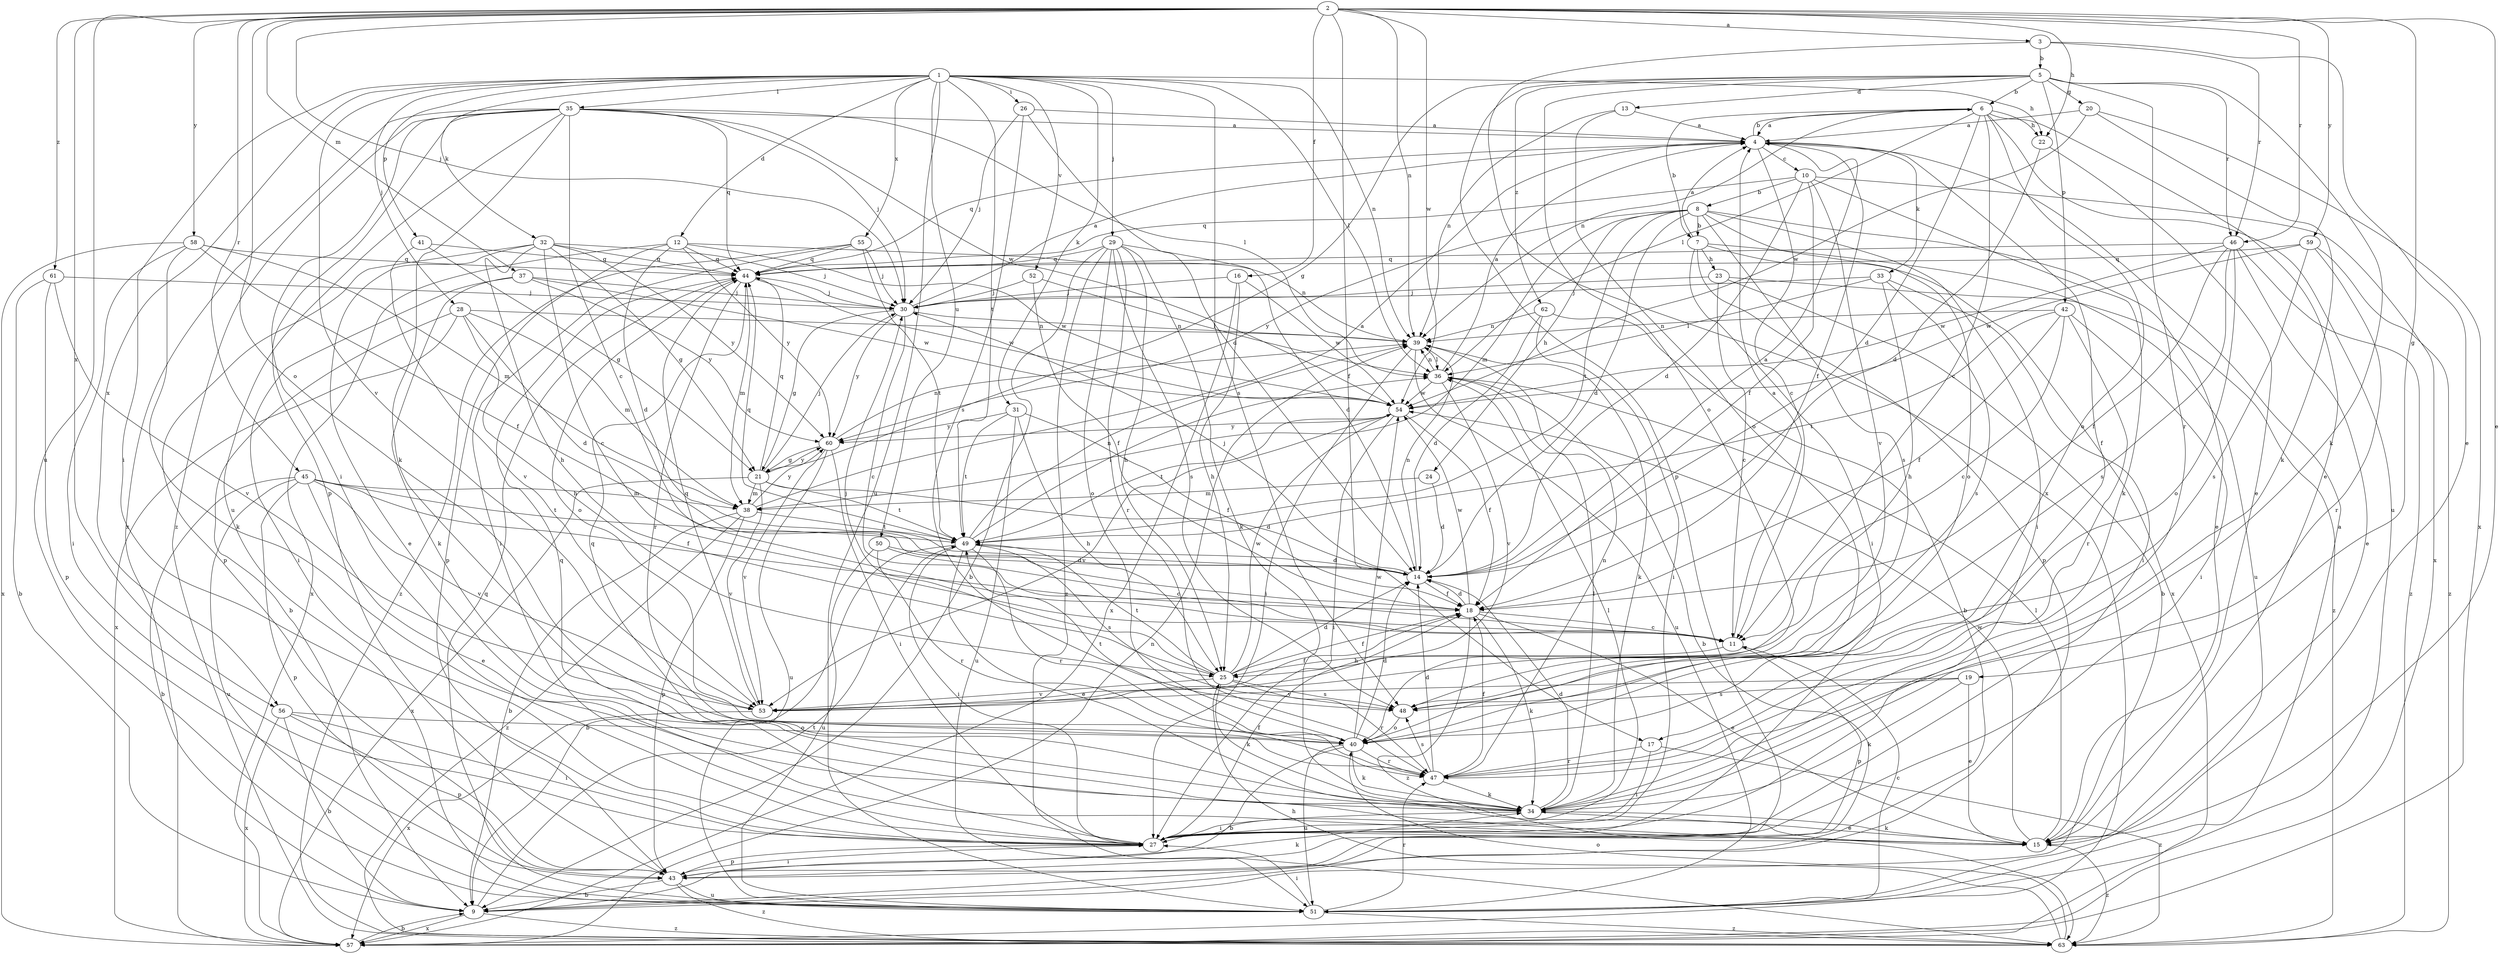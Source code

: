 strict digraph  {
	2 -> 3 [label=a];
	6 -> 4 [label=a];
	7 -> 4 [label=a];
	11 -> 4 [label=a];
	13 -> 4 [label=a];
	14 -> 4 [label=a];
	20 -> 4 [label=a];
	26 -> 4 [label=a];
	30 -> 4 [label=a];
	35 -> 4 [label=a];
	36 -> 4 [label=a];
	38 -> 4 [label=a];
	51 -> 4 [label=a];
	3 -> 5 [label=b];
	4 -> 6 [label=b];
	5 -> 6 [label=b];
	6 -> 7 [label=b];
	8 -> 7 [label=b];
	10 -> 8 [label=b];
	23 -> 9 [label=b];
	28 -> 9 [label=b];
	29 -> 9 [label=b];
	36 -> 9 [label=b];
	38 -> 9 [label=b];
	40 -> 9 [label=b];
	43 -> 9 [label=b];
	45 -> 9 [label=b];
	49 -> 9 [label=b];
	56 -> 9 [label=b];
	57 -> 9 [label=b];
	61 -> 9 [label=b];
	62 -> 9 [label=b];
	4 -> 10 [label=c];
	4 -> 11 [label=c];
	6 -> 11 [label=c];
	18 -> 11 [label=c];
	23 -> 11 [label=c];
	30 -> 11 [label=c];
	32 -> 11 [label=c];
	35 -> 11 [label=c];
	42 -> 11 [label=c];
	50 -> 11 [label=c];
	51 -> 11 [label=c];
	1 -> 12 [label=d];
	5 -> 13 [label=d];
	6 -> 14 [label=d];
	8 -> 14 [label=d];
	10 -> 14 [label=d];
	12 -> 14 [label=d];
	18 -> 14 [label=d];
	21 -> 14 [label=d];
	22 -> 14 [label=d];
	24 -> 14 [label=d];
	25 -> 14 [label=d];
	26 -> 14 [label=d];
	28 -> 14 [label=d];
	29 -> 14 [label=d];
	34 -> 14 [label=d];
	40 -> 14 [label=d];
	47 -> 14 [label=d];
	49 -> 14 [label=d];
	50 -> 14 [label=d];
	62 -> 14 [label=d];
	2 -> 15 [label=e];
	3 -> 15 [label=e];
	6 -> 15 [label=e];
	8 -> 15 [label=e];
	18 -> 15 [label=e];
	19 -> 15 [label=e];
	22 -> 15 [label=e];
	32 -> 15 [label=e];
	34 -> 15 [label=e];
	45 -> 15 [label=e];
	46 -> 15 [label=e];
	49 -> 15 [label=e];
	2 -> 16 [label=f];
	2 -> 17 [label=f];
	4 -> 17 [label=f];
	4 -> 18 [label=f];
	10 -> 18 [label=f];
	14 -> 18 [label=f];
	25 -> 18 [label=f];
	27 -> 18 [label=f];
	31 -> 18 [label=f];
	42 -> 18 [label=f];
	45 -> 18 [label=f];
	46 -> 18 [label=f];
	47 -> 18 [label=f];
	52 -> 18 [label=f];
	53 -> 18 [label=f];
	54 -> 18 [label=f];
	58 -> 18 [label=f];
	2 -> 19 [label=g];
	5 -> 20 [label=g];
	5 -> 21 [label=g];
	30 -> 21 [label=g];
	32 -> 21 [label=g];
	41 -> 21 [label=g];
	60 -> 21 [label=g];
	1 -> 22 [label=h];
	2 -> 22 [label=h];
	6 -> 22 [label=h];
	7 -> 23 [label=h];
	8 -> 24 [label=h];
	11 -> 25 [label=h];
	16 -> 25 [label=h];
	28 -> 25 [label=h];
	29 -> 25 [label=h];
	31 -> 25 [label=h];
	32 -> 25 [label=h];
	33 -> 25 [label=h];
	63 -> 25 [label=h];
	1 -> 26 [label=i];
	1 -> 27 [label=i];
	7 -> 27 [label=i];
	8 -> 27 [label=i];
	17 -> 27 [label=i];
	33 -> 27 [label=i];
	34 -> 27 [label=i];
	35 -> 27 [label=i];
	37 -> 27 [label=i];
	39 -> 27 [label=i];
	42 -> 27 [label=i];
	43 -> 27 [label=i];
	49 -> 27 [label=i];
	51 -> 27 [label=i];
	54 -> 27 [label=i];
	55 -> 27 [label=i];
	56 -> 27 [label=i];
	58 -> 27 [label=i];
	60 -> 27 [label=i];
	62 -> 27 [label=i];
	1 -> 28 [label=j];
	1 -> 29 [label=j];
	2 -> 30 [label=j];
	14 -> 30 [label=j];
	16 -> 30 [label=j];
	21 -> 30 [label=j];
	23 -> 30 [label=j];
	25 -> 30 [label=j];
	26 -> 30 [label=j];
	32 -> 30 [label=j];
	33 -> 30 [label=j];
	35 -> 30 [label=j];
	37 -> 30 [label=j];
	44 -> 30 [label=j];
	52 -> 30 [label=j];
	55 -> 30 [label=j];
	61 -> 30 [label=j];
	1 -> 31 [label=k];
	1 -> 32 [label=k];
	4 -> 33 [label=k];
	5 -> 34 [label=k];
	10 -> 34 [label=k];
	15 -> 34 [label=k];
	18 -> 34 [label=k];
	19 -> 34 [label=k];
	20 -> 34 [label=k];
	25 -> 34 [label=k];
	29 -> 34 [label=k];
	35 -> 34 [label=k];
	37 -> 34 [label=k];
	39 -> 34 [label=k];
	40 -> 34 [label=k];
	43 -> 34 [label=k];
	47 -> 34 [label=k];
	58 -> 34 [label=k];
	1 -> 35 [label=l];
	1 -> 36 [label=l];
	6 -> 36 [label=l];
	15 -> 36 [label=l];
	27 -> 36 [label=l];
	33 -> 36 [label=l];
	34 -> 36 [label=l];
	35 -> 36 [label=l];
	39 -> 36 [label=l];
	49 -> 36 [label=l];
	52 -> 36 [label=l];
	2 -> 37 [label=m];
	8 -> 38 [label=m];
	21 -> 38 [label=m];
	24 -> 38 [label=m];
	28 -> 38 [label=m];
	44 -> 38 [label=m];
	45 -> 38 [label=m];
	58 -> 38 [label=m];
	1 -> 39 [label=n];
	2 -> 39 [label=n];
	6 -> 39 [label=n];
	12 -> 39 [label=n];
	13 -> 39 [label=n];
	14 -> 39 [label=n];
	28 -> 39 [label=n];
	30 -> 39 [label=n];
	36 -> 39 [label=n];
	42 -> 39 [label=n];
	47 -> 39 [label=n];
	49 -> 39 [label=n];
	57 -> 39 [label=n];
	60 -> 39 [label=n];
	62 -> 39 [label=n];
	2 -> 40 [label=o];
	5 -> 40 [label=o];
	6 -> 40 [label=o];
	8 -> 40 [label=o];
	13 -> 40 [label=o];
	29 -> 40 [label=o];
	44 -> 40 [label=o];
	46 -> 40 [label=o];
	48 -> 40 [label=o];
	56 -> 40 [label=o];
	63 -> 40 [label=o];
	1 -> 41 [label=p];
	5 -> 42 [label=p];
	5 -> 43 [label=p];
	7 -> 43 [label=p];
	11 -> 43 [label=p];
	12 -> 43 [label=p];
	27 -> 43 [label=p];
	32 -> 43 [label=p];
	35 -> 43 [label=p];
	38 -> 43 [label=p];
	45 -> 43 [label=p];
	56 -> 43 [label=p];
	61 -> 43 [label=p];
	4 -> 44 [label=q];
	10 -> 44 [label=q];
	12 -> 44 [label=q];
	21 -> 44 [label=q];
	27 -> 44 [label=q];
	29 -> 44 [label=q];
	32 -> 44 [label=q];
	34 -> 44 [label=q];
	35 -> 44 [label=q];
	41 -> 44 [label=q];
	46 -> 44 [label=q];
	49 -> 44 [label=q];
	51 -> 44 [label=q];
	53 -> 44 [label=q];
	55 -> 44 [label=q];
	58 -> 44 [label=q];
	59 -> 44 [label=q];
	2 -> 45 [label=r];
	2 -> 46 [label=r];
	3 -> 46 [label=r];
	5 -> 46 [label=r];
	5 -> 47 [label=r];
	17 -> 47 [label=r];
	25 -> 47 [label=r];
	29 -> 47 [label=r];
	40 -> 47 [label=r];
	42 -> 47 [label=r];
	44 -> 47 [label=r];
	49 -> 47 [label=r];
	50 -> 47 [label=r];
	51 -> 47 [label=r];
	59 -> 47 [label=r];
	1 -> 48 [label=s];
	8 -> 48 [label=s];
	19 -> 48 [label=s];
	25 -> 48 [label=s];
	26 -> 48 [label=s];
	29 -> 48 [label=s];
	33 -> 48 [label=s];
	46 -> 48 [label=s];
	47 -> 48 [label=s];
	49 -> 48 [label=s];
	59 -> 48 [label=s];
	1 -> 49 [label=t];
	8 -> 49 [label=t];
	9 -> 49 [label=t];
	21 -> 49 [label=t];
	25 -> 49 [label=t];
	31 -> 49 [label=t];
	38 -> 49 [label=t];
	40 -> 49 [label=t];
	42 -> 49 [label=t];
	45 -> 49 [label=t];
	54 -> 49 [label=t];
	55 -> 49 [label=t];
	1 -> 50 [label=u];
	1 -> 51 [label=u];
	2 -> 51 [label=u];
	6 -> 51 [label=u];
	7 -> 51 [label=u];
	31 -> 51 [label=u];
	35 -> 51 [label=u];
	39 -> 51 [label=u];
	40 -> 51 [label=u];
	43 -> 51 [label=u];
	45 -> 51 [label=u];
	50 -> 51 [label=u];
	60 -> 51 [label=u];
	1 -> 52 [label=v];
	1 -> 53 [label=v];
	10 -> 53 [label=v];
	19 -> 53 [label=v];
	21 -> 53 [label=v];
	25 -> 53 [label=v];
	36 -> 53 [label=v];
	41 -> 53 [label=v];
	45 -> 53 [label=v];
	54 -> 53 [label=v];
	60 -> 53 [label=v];
	61 -> 53 [label=v];
	2 -> 54 [label=w];
	12 -> 54 [label=w];
	15 -> 54 [label=w];
	16 -> 54 [label=w];
	18 -> 54 [label=w];
	20 -> 54 [label=w];
	25 -> 54 [label=w];
	35 -> 54 [label=w];
	36 -> 54 [label=w];
	37 -> 54 [label=w];
	40 -> 54 [label=w];
	44 -> 54 [label=w];
	46 -> 54 [label=w];
	59 -> 54 [label=w];
	1 -> 55 [label=x];
	1 -> 56 [label=x];
	2 -> 56 [label=x];
	3 -> 57 [label=x];
	7 -> 57 [label=x];
	9 -> 57 [label=x];
	10 -> 57 [label=x];
	12 -> 57 [label=x];
	16 -> 57 [label=x];
	20 -> 57 [label=x];
	21 -> 57 [label=x];
	28 -> 57 [label=x];
	35 -> 57 [label=x];
	53 -> 57 [label=x];
	56 -> 57 [label=x];
	58 -> 57 [label=x];
	2 -> 58 [label=y];
	2 -> 59 [label=y];
	8 -> 60 [label=y];
	12 -> 60 [label=y];
	21 -> 60 [label=y];
	30 -> 60 [label=y];
	31 -> 60 [label=y];
	32 -> 60 [label=y];
	37 -> 60 [label=y];
	38 -> 60 [label=y];
	54 -> 60 [label=y];
	2 -> 61 [label=z];
	5 -> 62 [label=z];
	9 -> 63 [label=z];
	15 -> 63 [label=z];
	17 -> 63 [label=z];
	18 -> 63 [label=z];
	23 -> 63 [label=z];
	29 -> 63 [label=z];
	35 -> 63 [label=z];
	38 -> 63 [label=z];
	43 -> 63 [label=z];
	46 -> 63 [label=z];
	51 -> 63 [label=z];
	55 -> 63 [label=z];
	59 -> 63 [label=z];
}
